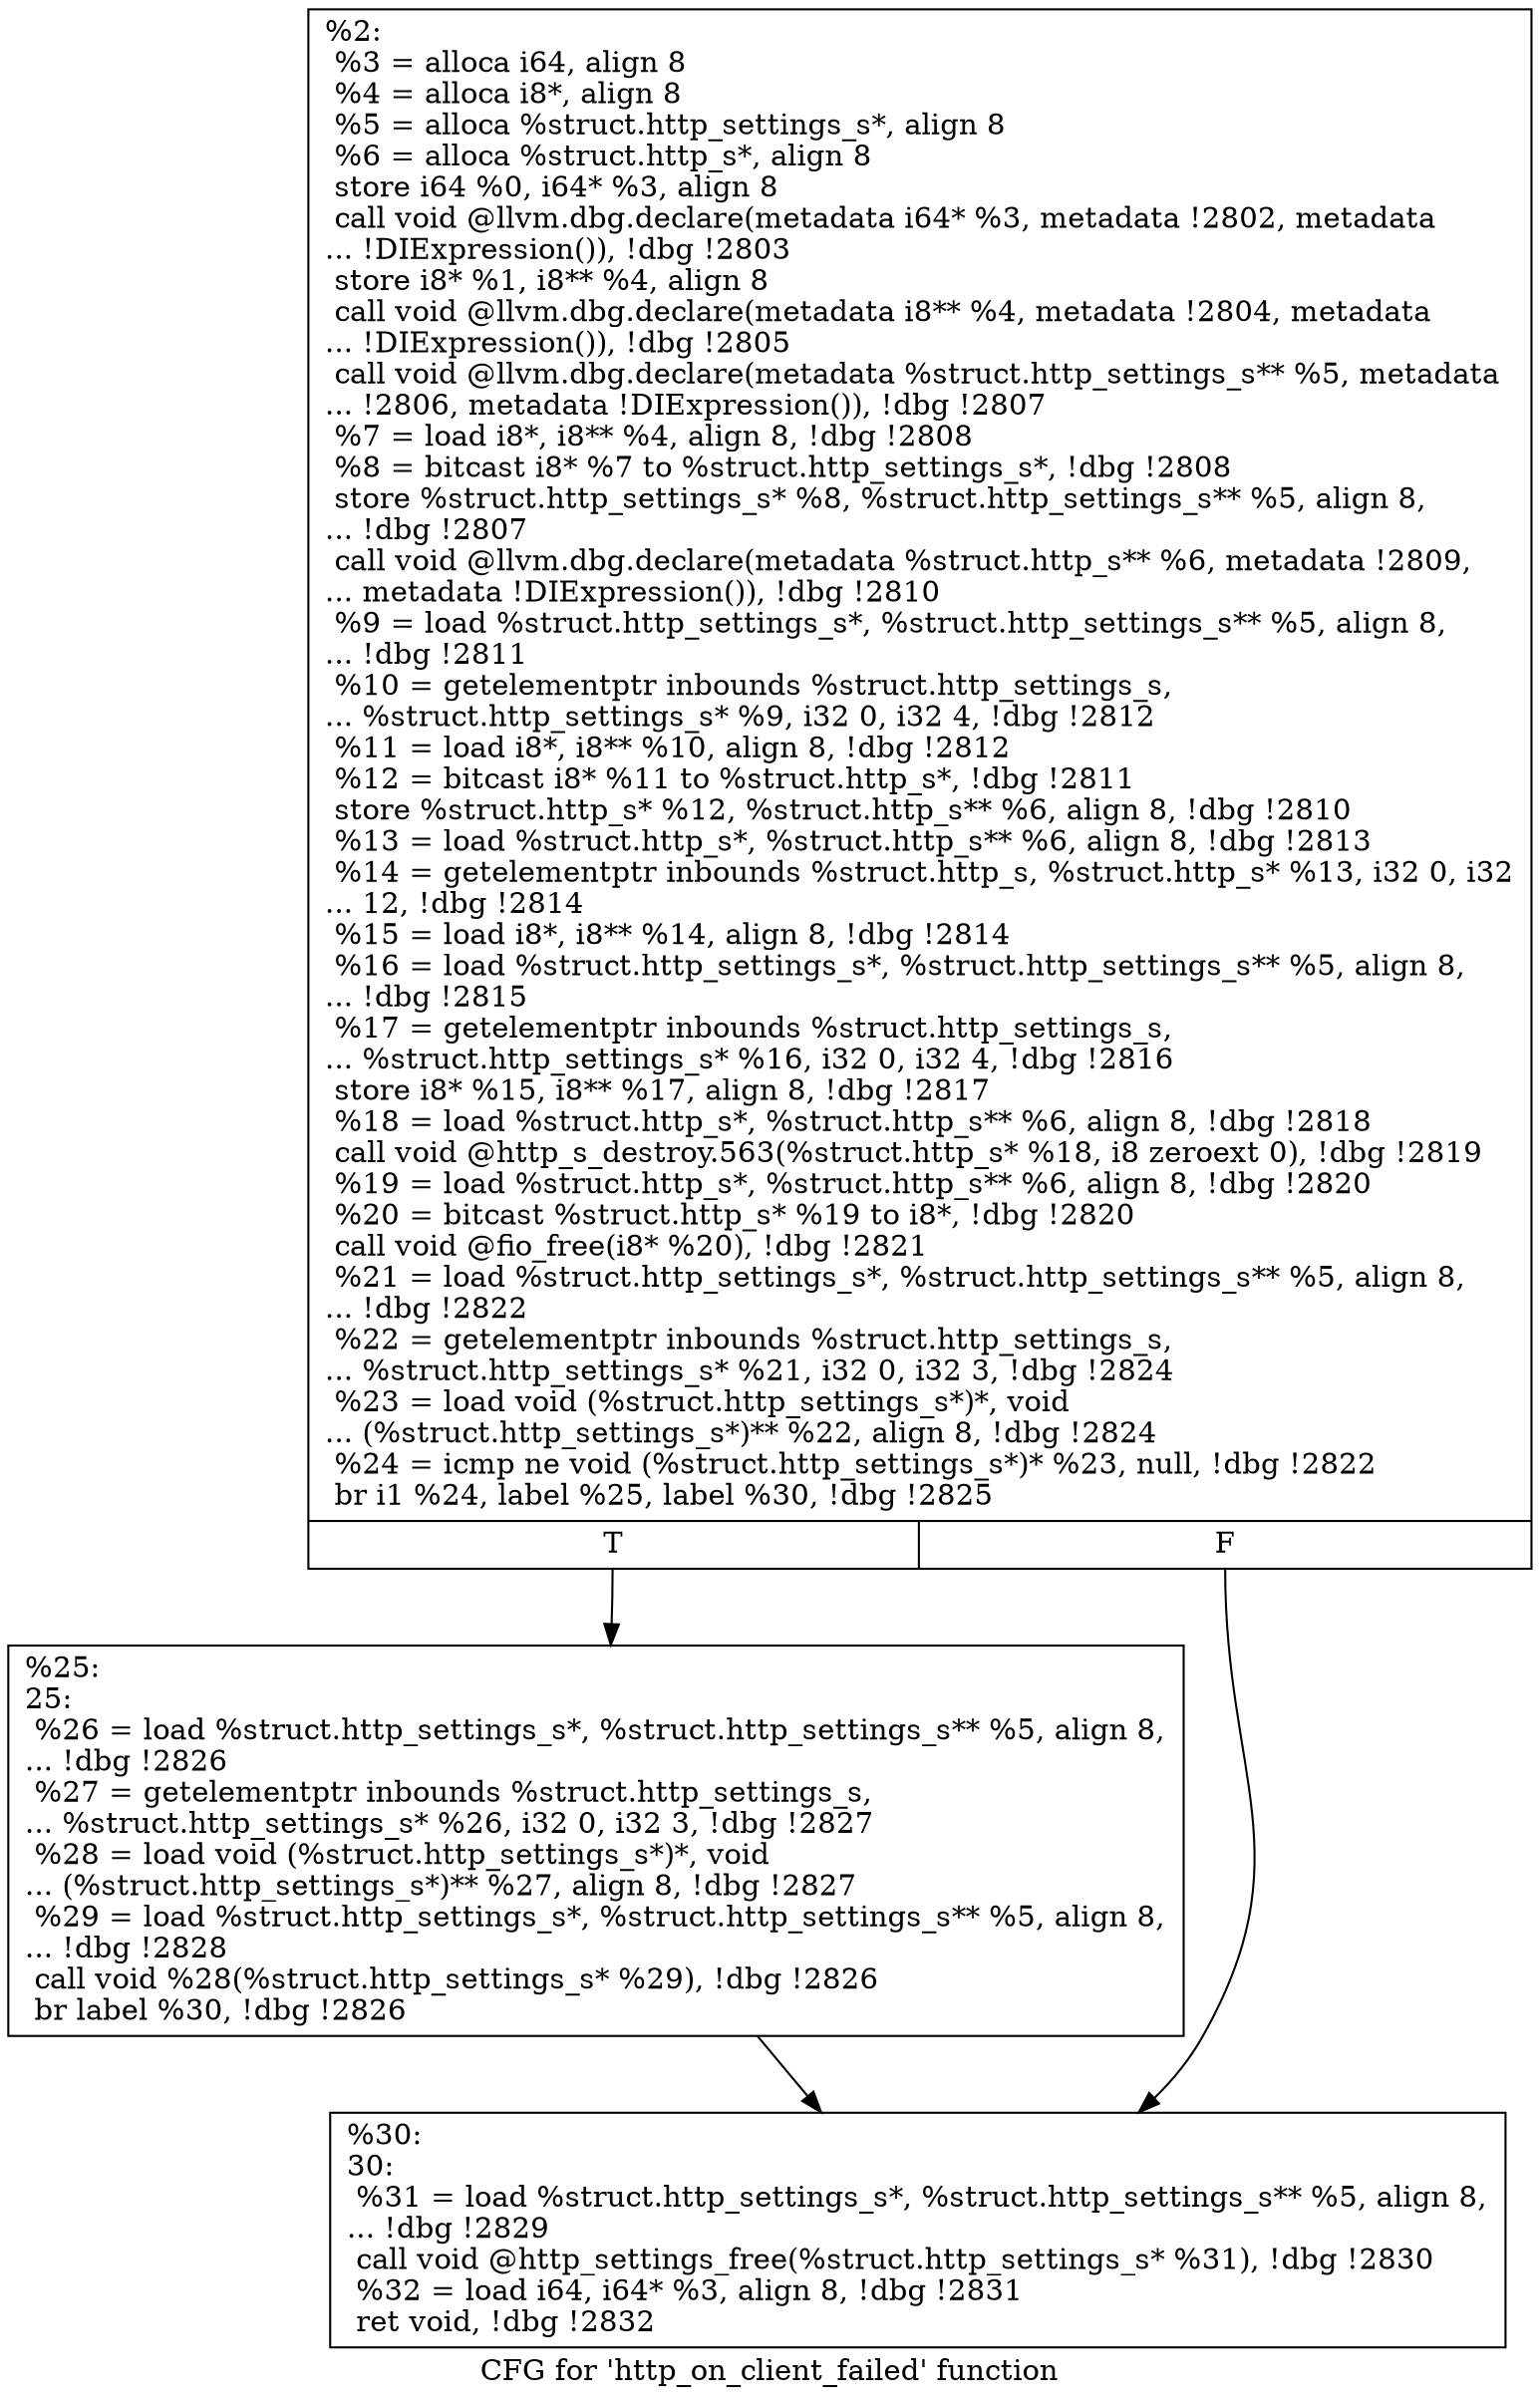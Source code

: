digraph "CFG for 'http_on_client_failed' function" {
	label="CFG for 'http_on_client_failed' function";

	Node0x556852379b80 [shape=record,label="{%2:\l  %3 = alloca i64, align 8\l  %4 = alloca i8*, align 8\l  %5 = alloca %struct.http_settings_s*, align 8\l  %6 = alloca %struct.http_s*, align 8\l  store i64 %0, i64* %3, align 8\l  call void @llvm.dbg.declare(metadata i64* %3, metadata !2802, metadata\l... !DIExpression()), !dbg !2803\l  store i8* %1, i8** %4, align 8\l  call void @llvm.dbg.declare(metadata i8** %4, metadata !2804, metadata\l... !DIExpression()), !dbg !2805\l  call void @llvm.dbg.declare(metadata %struct.http_settings_s** %5, metadata\l... !2806, metadata !DIExpression()), !dbg !2807\l  %7 = load i8*, i8** %4, align 8, !dbg !2808\l  %8 = bitcast i8* %7 to %struct.http_settings_s*, !dbg !2808\l  store %struct.http_settings_s* %8, %struct.http_settings_s** %5, align 8,\l... !dbg !2807\l  call void @llvm.dbg.declare(metadata %struct.http_s** %6, metadata !2809,\l... metadata !DIExpression()), !dbg !2810\l  %9 = load %struct.http_settings_s*, %struct.http_settings_s** %5, align 8,\l... !dbg !2811\l  %10 = getelementptr inbounds %struct.http_settings_s,\l... %struct.http_settings_s* %9, i32 0, i32 4, !dbg !2812\l  %11 = load i8*, i8** %10, align 8, !dbg !2812\l  %12 = bitcast i8* %11 to %struct.http_s*, !dbg !2811\l  store %struct.http_s* %12, %struct.http_s** %6, align 8, !dbg !2810\l  %13 = load %struct.http_s*, %struct.http_s** %6, align 8, !dbg !2813\l  %14 = getelementptr inbounds %struct.http_s, %struct.http_s* %13, i32 0, i32\l... 12, !dbg !2814\l  %15 = load i8*, i8** %14, align 8, !dbg !2814\l  %16 = load %struct.http_settings_s*, %struct.http_settings_s** %5, align 8,\l... !dbg !2815\l  %17 = getelementptr inbounds %struct.http_settings_s,\l... %struct.http_settings_s* %16, i32 0, i32 4, !dbg !2816\l  store i8* %15, i8** %17, align 8, !dbg !2817\l  %18 = load %struct.http_s*, %struct.http_s** %6, align 8, !dbg !2818\l  call void @http_s_destroy.563(%struct.http_s* %18, i8 zeroext 0), !dbg !2819\l  %19 = load %struct.http_s*, %struct.http_s** %6, align 8, !dbg !2820\l  %20 = bitcast %struct.http_s* %19 to i8*, !dbg !2820\l  call void @fio_free(i8* %20), !dbg !2821\l  %21 = load %struct.http_settings_s*, %struct.http_settings_s** %5, align 8,\l... !dbg !2822\l  %22 = getelementptr inbounds %struct.http_settings_s,\l... %struct.http_settings_s* %21, i32 0, i32 3, !dbg !2824\l  %23 = load void (%struct.http_settings_s*)*, void\l... (%struct.http_settings_s*)** %22, align 8, !dbg !2824\l  %24 = icmp ne void (%struct.http_settings_s*)* %23, null, !dbg !2822\l  br i1 %24, label %25, label %30, !dbg !2825\l|{<s0>T|<s1>F}}"];
	Node0x556852379b80:s0 -> Node0x55685237a520;
	Node0x556852379b80:s1 -> Node0x55685237a570;
	Node0x55685237a520 [shape=record,label="{%25:\l25:                                               \l  %26 = load %struct.http_settings_s*, %struct.http_settings_s** %5, align 8,\l... !dbg !2826\l  %27 = getelementptr inbounds %struct.http_settings_s,\l... %struct.http_settings_s* %26, i32 0, i32 3, !dbg !2827\l  %28 = load void (%struct.http_settings_s*)*, void\l... (%struct.http_settings_s*)** %27, align 8, !dbg !2827\l  %29 = load %struct.http_settings_s*, %struct.http_settings_s** %5, align 8,\l... !dbg !2828\l  call void %28(%struct.http_settings_s* %29), !dbg !2826\l  br label %30, !dbg !2826\l}"];
	Node0x55685237a520 -> Node0x55685237a570;
	Node0x55685237a570 [shape=record,label="{%30:\l30:                                               \l  %31 = load %struct.http_settings_s*, %struct.http_settings_s** %5, align 8,\l... !dbg !2829\l  call void @http_settings_free(%struct.http_settings_s* %31), !dbg !2830\l  %32 = load i64, i64* %3, align 8, !dbg !2831\l  ret void, !dbg !2832\l}"];
}

